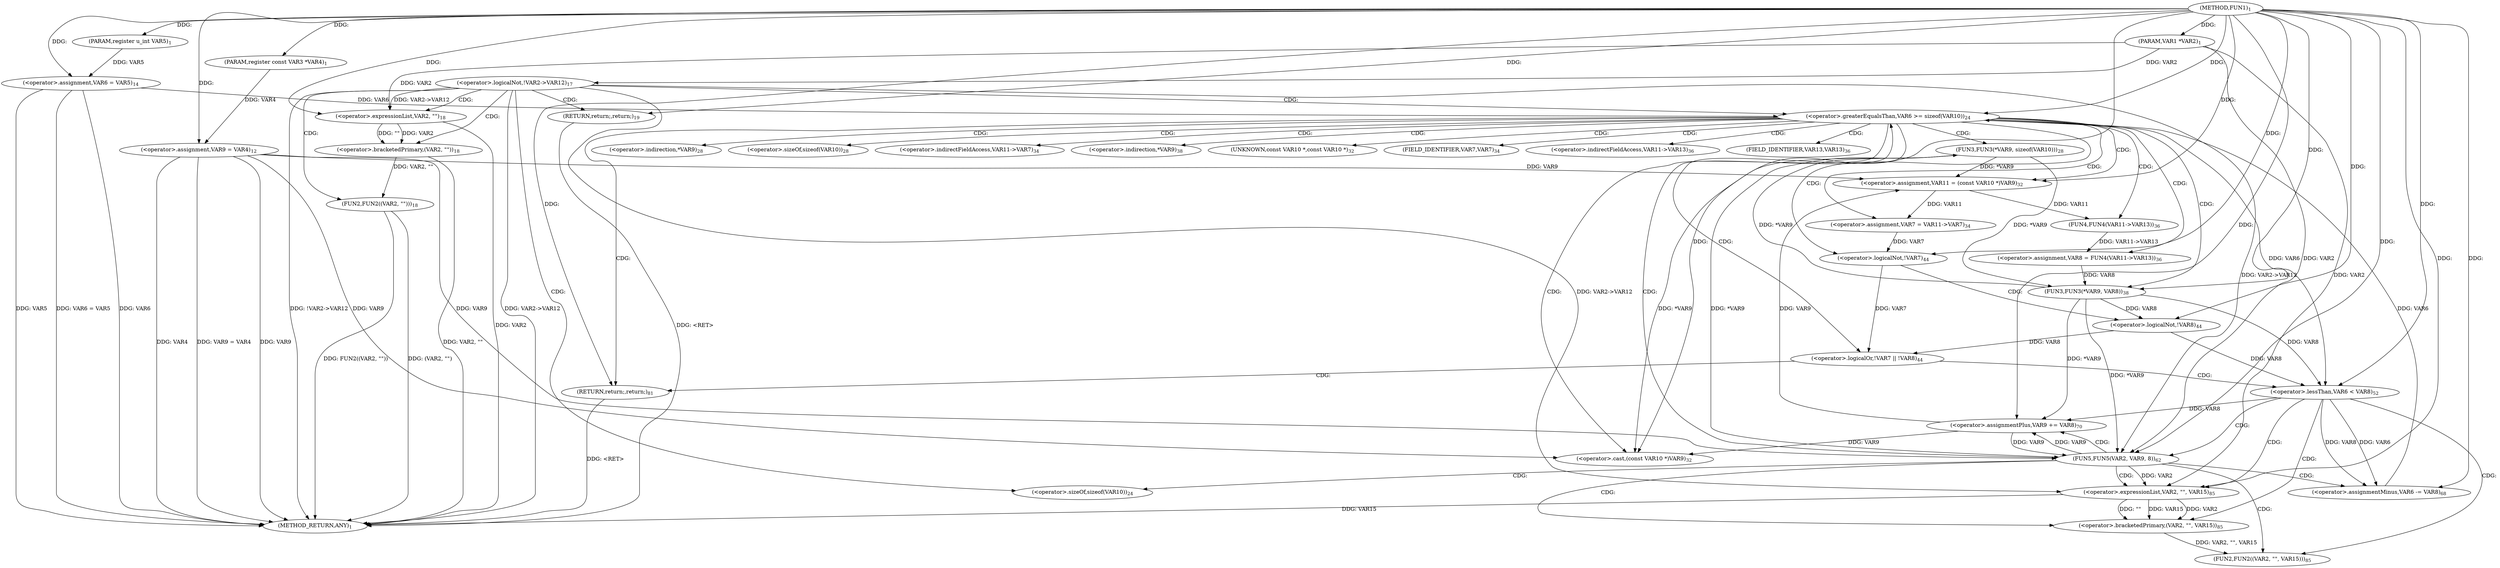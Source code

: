 digraph "FUN1" {  
"8" [label = <(METHOD,FUN1)<SUB>1</SUB>> ]
"102" [label = <(METHOD_RETURN,ANY)<SUB>1</SUB>> ]
"9" [label = <(PARAM,VAR1 *VAR2)<SUB>1</SUB>> ]
"10" [label = <(PARAM,register const VAR3 *VAR4)<SUB>1</SUB>> ]
"11" [label = <(PARAM,register u_int VAR5)<SUB>1</SUB>> ]
"18" [label = <(&lt;operator&gt;.assignment,VAR9 = VAR4)<SUB>12</SUB>> ]
"21" [label = <(&lt;operator&gt;.assignment,VAR6 = VAR5)<SUB>14</SUB>> ]
"94" [label = <(RETURN,return;,return;)<SUB>81</SUB>> ]
"96" [label = <(FUN2,FUN2((VAR2, &quot;&quot;, VAR15)))<SUB>85</SUB>> ]
"25" [label = <(&lt;operator&gt;.logicalNot,!VAR2-&gt;VAR12)<SUB>17</SUB>> ]
"37" [label = <(&lt;operator&gt;.greaterEqualsThan,VAR6 &gt;= sizeof(VAR10))<SUB>24</SUB>> ]
"30" [label = <(FUN2,FUN2((VAR2, &quot;&quot;)))<SUB>18</SUB>> ]
"35" [label = <(RETURN,return;,return;)<SUB>19</SUB>> ]
"42" [label = <(FUN3,FUN3(*VAR9, sizeof(VAR10)))<SUB>28</SUB>> ]
"47" [label = <(&lt;operator&gt;.assignment,VAR11 = (const VAR10 *)VAR9)<SUB>32</SUB>> ]
"52" [label = <(&lt;operator&gt;.assignment,VAR7 = VAR11-&gt;VAR7)<SUB>34</SUB>> ]
"57" [label = <(&lt;operator&gt;.assignment,VAR8 = FUN4(VAR11-&gt;VAR13))<SUB>36</SUB>> ]
"63" [label = <(FUN3,FUN3(*VAR9, VAR8))<SUB>38</SUB>> ]
"88" [label = <(&lt;operator&gt;.assignmentMinus,VAR6 -= VAR8)<SUB>68</SUB>> ]
"91" [label = <(&lt;operator&gt;.assignmentPlus,VAR9 += VAR8)<SUB>70</SUB>> ]
"97" [label = <(&lt;operator&gt;.bracketedPrimary,(VAR2, &quot;&quot;, VAR15))<SUB>85</SUB>> ]
"68" [label = <(&lt;operator&gt;.logicalOr,!VAR7 || !VAR8)<SUB>44</SUB>> ]
"76" [label = <(&lt;operator&gt;.lessThan,VAR6 &lt; VAR8)<SUB>52</SUB>> ]
"82" [label = <(FUN5,FUN5(VAR2, VAR9, 8))<SUB>62</SUB>> ]
"98" [label = <(&lt;operator&gt;.expressionList,VAR2, &quot;&quot;, VAR15)<SUB>85</SUB>> ]
"31" [label = <(&lt;operator&gt;.bracketedPrimary,(VAR2, &quot;&quot;))<SUB>18</SUB>> ]
"49" [label = <(&lt;operator&gt;.cast,(const VAR10 *)VAR9)<SUB>32</SUB>> ]
"59" [label = <(FUN4,FUN4(VAR11-&gt;VAR13))<SUB>36</SUB>> ]
"32" [label = <(&lt;operator&gt;.expressionList,VAR2, &quot;&quot;)<SUB>18</SUB>> ]
"69" [label = <(&lt;operator&gt;.logicalNot,!VAR7)<SUB>44</SUB>> ]
"71" [label = <(&lt;operator&gt;.logicalNot,!VAR8)<SUB>44</SUB>> ]
"39" [label = <(&lt;operator&gt;.sizeOf,sizeof(VAR10))<SUB>24</SUB>> ]
"43" [label = <(&lt;operator&gt;.indirection,*VAR9)<SUB>28</SUB>> ]
"45" [label = <(&lt;operator&gt;.sizeOf,sizeof(VAR10))<SUB>28</SUB>> ]
"54" [label = <(&lt;operator&gt;.indirectFieldAccess,VAR11-&gt;VAR7)<SUB>34</SUB>> ]
"64" [label = <(&lt;operator&gt;.indirection,*VAR9)<SUB>38</SUB>> ]
"50" [label = <(UNKNOWN,const VAR10 *,const VAR10 *)<SUB>32</SUB>> ]
"56" [label = <(FIELD_IDENTIFIER,VAR7,VAR7)<SUB>34</SUB>> ]
"60" [label = <(&lt;operator&gt;.indirectFieldAccess,VAR11-&gt;VAR13)<SUB>36</SUB>> ]
"62" [label = <(FIELD_IDENTIFIER,VAR13,VAR13)<SUB>36</SUB>> ]
  "35" -> "102"  [ label = "DDG: &lt;RET&gt;"] 
  "94" -> "102"  [ label = "DDG: &lt;RET&gt;"] 
  "18" -> "102"  [ label = "DDG: VAR9"] 
  "18" -> "102"  [ label = "DDG: VAR4"] 
  "18" -> "102"  [ label = "DDG: VAR9 = VAR4"] 
  "21" -> "102"  [ label = "DDG: VAR6"] 
  "21" -> "102"  [ label = "DDG: VAR5"] 
  "21" -> "102"  [ label = "DDG: VAR6 = VAR5"] 
  "25" -> "102"  [ label = "DDG: VAR2-&gt;VAR12"] 
  "25" -> "102"  [ label = "DDG: !VAR2-&gt;VAR12"] 
  "32" -> "102"  [ label = "DDG: VAR2"] 
  "31" -> "102"  [ label = "DDG: VAR2, &quot;&quot;"] 
  "30" -> "102"  [ label = "DDG: (VAR2, &quot;&quot;)"] 
  "30" -> "102"  [ label = "DDG: FUN2((VAR2, &quot;&quot;))"] 
  "98" -> "102"  [ label = "DDG: VAR15"] 
  "8" -> "9"  [ label = "DDG: "] 
  "8" -> "10"  [ label = "DDG: "] 
  "8" -> "11"  [ label = "DDG: "] 
  "10" -> "18"  [ label = "DDG: VAR4"] 
  "8" -> "18"  [ label = "DDG: "] 
  "11" -> "21"  [ label = "DDG: VAR5"] 
  "8" -> "21"  [ label = "DDG: "] 
  "8" -> "94"  [ label = "DDG: "] 
  "97" -> "96"  [ label = "DDG: VAR2, &quot;&quot;, VAR15"] 
  "9" -> "25"  [ label = "DDG: VAR2"] 
  "8" -> "35"  [ label = "DDG: "] 
  "21" -> "37"  [ label = "DDG: VAR6"] 
  "88" -> "37"  [ label = "DDG: VAR6"] 
  "8" -> "37"  [ label = "DDG: "] 
  "18" -> "47"  [ label = "DDG: VAR9"] 
  "42" -> "47"  [ label = "DDG: *VAR9"] 
  "91" -> "47"  [ label = "DDG: VAR9"] 
  "8" -> "47"  [ label = "DDG: "] 
  "47" -> "52"  [ label = "DDG: VAR11"] 
  "59" -> "57"  [ label = "DDG: VAR11-&gt;VAR13"] 
  "76" -> "88"  [ label = "DDG: VAR8"] 
  "8" -> "88"  [ label = "DDG: "] 
  "8" -> "91"  [ label = "DDG: "] 
  "76" -> "91"  [ label = "DDG: VAR8"] 
  "98" -> "97"  [ label = "DDG: VAR2"] 
  "98" -> "97"  [ label = "DDG: &quot;&quot;"] 
  "98" -> "97"  [ label = "DDG: VAR15"] 
  "31" -> "30"  [ label = "DDG: VAR2, &quot;&quot;"] 
  "63" -> "42"  [ label = "DDG: *VAR9"] 
  "42" -> "63"  [ label = "DDG: *VAR9"] 
  "57" -> "63"  [ label = "DDG: VAR8"] 
  "8" -> "63"  [ label = "DDG: "] 
  "76" -> "88"  [ label = "DDG: VAR6"] 
  "63" -> "91"  [ label = "DDG: *VAR9"] 
  "82" -> "91"  [ label = "DDG: VAR9"] 
  "9" -> "98"  [ label = "DDG: VAR2"] 
  "25" -> "98"  [ label = "DDG: VAR2-&gt;VAR12"] 
  "82" -> "98"  [ label = "DDG: VAR2"] 
  "8" -> "98"  [ label = "DDG: "] 
  "32" -> "31"  [ label = "DDG: VAR2"] 
  "32" -> "31"  [ label = "DDG: &quot;&quot;"] 
  "18" -> "49"  [ label = "DDG: VAR9"] 
  "42" -> "49"  [ label = "DDG: *VAR9"] 
  "91" -> "49"  [ label = "DDG: VAR9"] 
  "8" -> "49"  [ label = "DDG: "] 
  "47" -> "59"  [ label = "DDG: VAR11"] 
  "69" -> "68"  [ label = "DDG: VAR7"] 
  "71" -> "68"  [ label = "DDG: VAR8"] 
  "37" -> "76"  [ label = "DDG: VAR6"] 
  "8" -> "76"  [ label = "DDG: "] 
  "63" -> "76"  [ label = "DDG: VAR8"] 
  "71" -> "76"  [ label = "DDG: VAR8"] 
  "9" -> "82"  [ label = "DDG: VAR2"] 
  "25" -> "82"  [ label = "DDG: VAR2-&gt;VAR12"] 
  "8" -> "82"  [ label = "DDG: "] 
  "63" -> "82"  [ label = "DDG: *VAR9"] 
  "18" -> "82"  [ label = "DDG: VAR9"] 
  "42" -> "82"  [ label = "DDG: *VAR9"] 
  "91" -> "82"  [ label = "DDG: VAR9"] 
  "9" -> "32"  [ label = "DDG: VAR2"] 
  "25" -> "32"  [ label = "DDG: VAR2-&gt;VAR12"] 
  "8" -> "32"  [ label = "DDG: "] 
  "52" -> "69"  [ label = "DDG: VAR7"] 
  "8" -> "69"  [ label = "DDG: "] 
  "63" -> "71"  [ label = "DDG: VAR8"] 
  "8" -> "71"  [ label = "DDG: "] 
  "25" -> "30"  [ label = "CDG: "] 
  "25" -> "32"  [ label = "CDG: "] 
  "25" -> "37"  [ label = "CDG: "] 
  "25" -> "35"  [ label = "CDG: "] 
  "25" -> "39"  [ label = "CDG: "] 
  "25" -> "31"  [ label = "CDG: "] 
  "37" -> "47"  [ label = "CDG: "] 
  "37" -> "94"  [ label = "CDG: "] 
  "37" -> "68"  [ label = "CDG: "] 
  "37" -> "49"  [ label = "CDG: "] 
  "37" -> "60"  [ label = "CDG: "] 
  "37" -> "64"  [ label = "CDG: "] 
  "37" -> "42"  [ label = "CDG: "] 
  "37" -> "57"  [ label = "CDG: "] 
  "37" -> "52"  [ label = "CDG: "] 
  "37" -> "56"  [ label = "CDG: "] 
  "37" -> "69"  [ label = "CDG: "] 
  "37" -> "45"  [ label = "CDG: "] 
  "37" -> "50"  [ label = "CDG: "] 
  "37" -> "59"  [ label = "CDG: "] 
  "37" -> "54"  [ label = "CDG: "] 
  "37" -> "43"  [ label = "CDG: "] 
  "37" -> "63"  [ label = "CDG: "] 
  "37" -> "62"  [ label = "CDG: "] 
  "68" -> "94"  [ label = "CDG: "] 
  "68" -> "76"  [ label = "CDG: "] 
  "76" -> "96"  [ label = "CDG: "] 
  "76" -> "98"  [ label = "CDG: "] 
  "76" -> "97"  [ label = "CDG: "] 
  "76" -> "82"  [ label = "CDG: "] 
  "82" -> "96"  [ label = "CDG: "] 
  "82" -> "98"  [ label = "CDG: "] 
  "82" -> "37"  [ label = "CDG: "] 
  "82" -> "97"  [ label = "CDG: "] 
  "82" -> "91"  [ label = "CDG: "] 
  "82" -> "88"  [ label = "CDG: "] 
  "82" -> "39"  [ label = "CDG: "] 
  "69" -> "71"  [ label = "CDG: "] 
}
